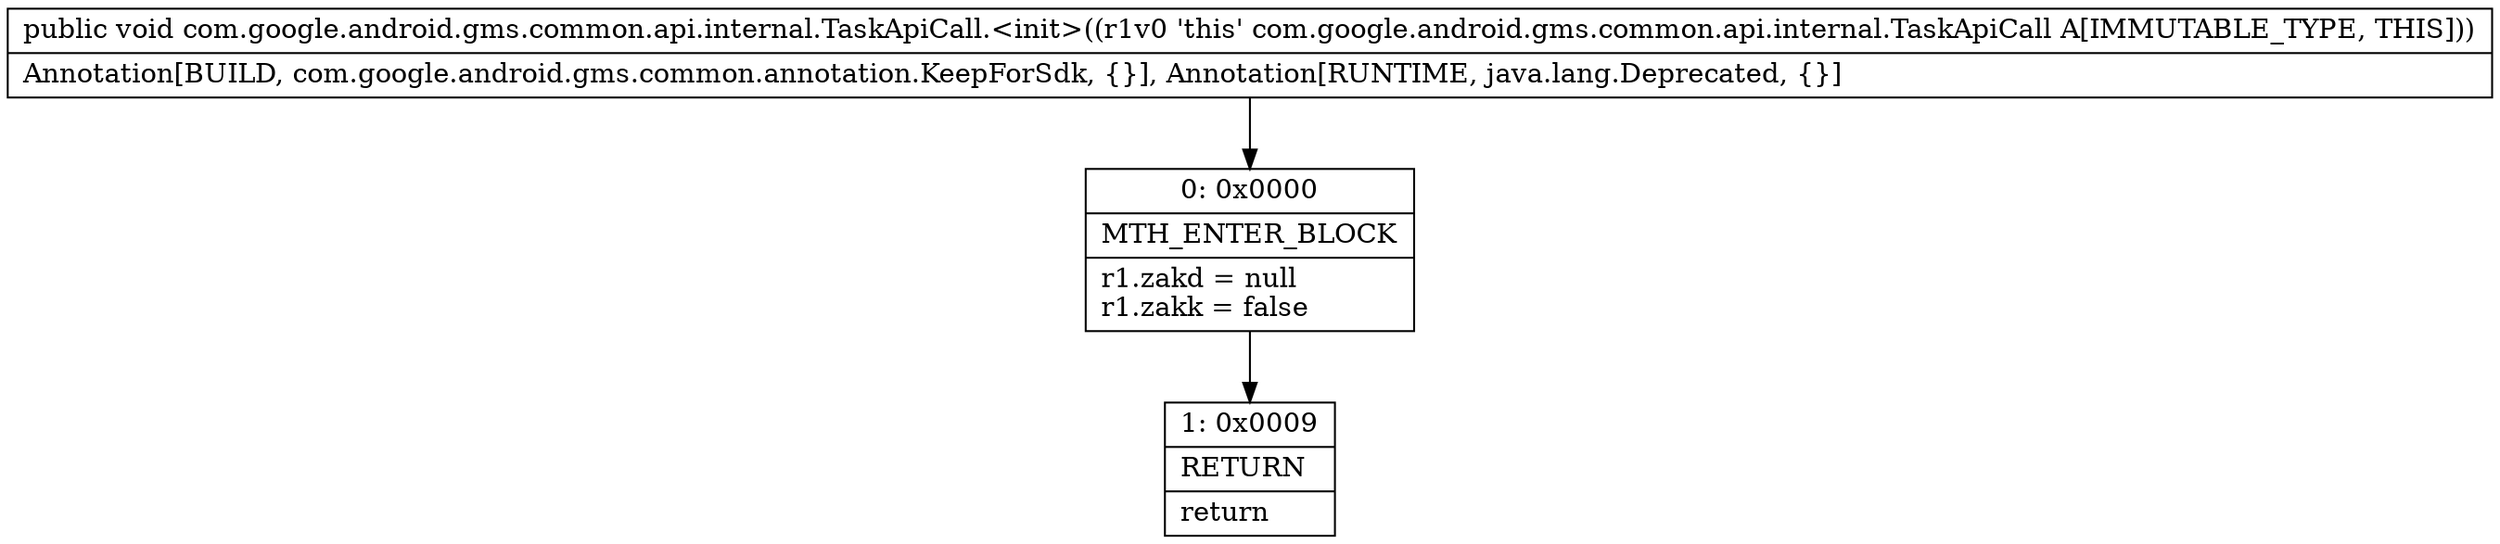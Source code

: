 digraph "CFG forcom.google.android.gms.common.api.internal.TaskApiCall.\<init\>()V" {
Node_0 [shape=record,label="{0\:\ 0x0000|MTH_ENTER_BLOCK\l|r1.zakd = null\lr1.zakk = false\l}"];
Node_1 [shape=record,label="{1\:\ 0x0009|RETURN\l|return\l}"];
MethodNode[shape=record,label="{public void com.google.android.gms.common.api.internal.TaskApiCall.\<init\>((r1v0 'this' com.google.android.gms.common.api.internal.TaskApiCall A[IMMUTABLE_TYPE, THIS]))  | Annotation[BUILD, com.google.android.gms.common.annotation.KeepForSdk, \{\}], Annotation[RUNTIME, java.lang.Deprecated, \{\}]\l}"];
MethodNode -> Node_0;
Node_0 -> Node_1;
}

